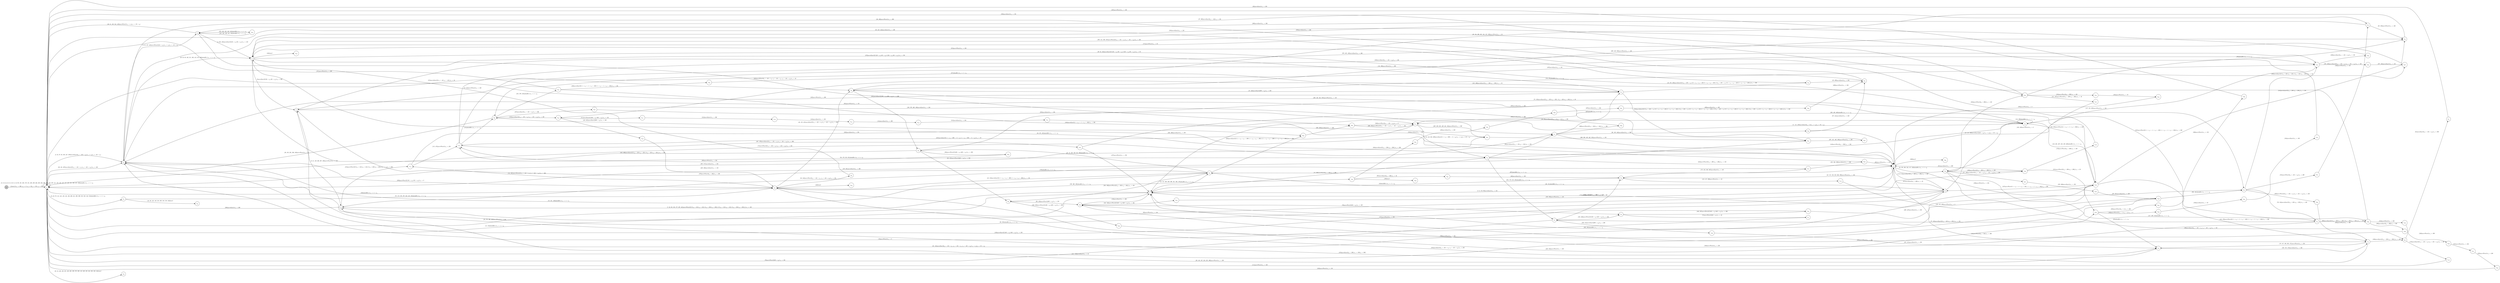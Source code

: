 digraph EFSM{
  graph [rankdir="LR", fontname="Latin Modern Math"];
  node [color="black", fillcolor="white", shape="circle", style="filled", fontname="Latin Modern Math"];
  edge [fontname="Latin Modern Math"];

  s0[fillcolor="gray", label=<s<sub>0</sub>>];
  s1[label=<s<sub>1</sub>>];
  s2[label=<s<sub>2</sub>>];
  s3[label=<s<sub>3</sub>>];
  s4[label=<s<sub>4</sub>>];
  s5[label=<s<sub>5</sub>>];
  s6[label=<s<sub>6</sub>>];
  s7[label=<s<sub>7</sub>>];
  s8[label=<s<sub>8</sub>>];
  s9[label=<s<sub>9</sub>>];
  s10[label=<s<sub>10</sub>>];
  s11[label=<s<sub>11</sub>>];
  s12[label=<s<sub>12</sub>>];
  s17[label=<s<sub>17</sub>>];
  s18[label=<s<sub>18</sub>>];
  s19[label=<s<sub>19</sub>>];
  s27[label=<s<sub>27</sub>>];
  s28[label=<s<sub>28</sub>>];
  s29[label=<s<sub>29</sub>>];
  s32[label=<s<sub>32</sub>>];
  s42[label=<s<sub>42</sub>>];
  s44[label=<s<sub>44</sub>>];
  s45[label=<s<sub>45</sub>>];
  s46[label=<s<sub>46</sub>>];
  s47[label=<s<sub>47</sub>>];
  s48[label=<s<sub>48</sub>>];
  s49[label=<s<sub>49</sub>>];
  s54[label=<s<sub>54</sub>>];
  s56[label=<s<sub>56</sub>>];
  s59[label=<s<sub>59</sub>>];
  s60[label=<s<sub>60</sub>>];
  s61[label=<s<sub>61</sub>>];
  s64[label=<s<sub>64</sub>>];
  s67[label=<s<sub>67</sub>>];
  s68[label=<s<sub>68</sub>>];
  s69[label=<s<sub>69</sub>>];
  s70[label=<s<sub>70</sub>>];
  s71[label=<s<sub>71</sub>>];
  s75[label=<s<sub>75</sub>>];
  s76[label=<s<sub>76</sub>>];
  s77[label=<s<sub>77</sub>>];
  s96[label=<s<sub>96</sub>>];
  s106[label=<s<sub>106</sub>>];
  s110[label=<s<sub>110</sub>>];
  s114[label=<s<sub>114</sub>>];
  s115[label=<s<sub>115</sub>>];
  s116[label=<s<sub>116</sub>>];
  s119[label=<s<sub>119</sub>>];
  s120[label=<s<sub>120</sub>>];
  s126[label=<s<sub>126</sub>>];
  s163[label=<s<sub>163</sub>>];
  s166[label=<s<sub>166</sub>>];
  s168[label=<s<sub>168</sub>>];
  s169[label=<s<sub>169</sub>>];
  s170[label=<s<sub>170</sub>>];
  s175[label=<s<sub>175</sub>>];
  s191[label=<s<sub>191</sub>>];
  s198[label=<s<sub>198</sub>>];
  s199[label=<s<sub>199</sub>>];
  s204[label=<s<sub>204</sub>>];
  s205[label=<s<sub>205</sub>>];
  s207[label=<s<sub>207</sub>>];
  s218[label=<s<sub>218</sub>>];
  s232[label=<s<sub>232</sub>>];
  s233[label=<s<sub>233</sub>>];
  s249[label=<s<sub>249</sub>>];
  s255[label=<s<sub>255</sub>>];
  s257[label=<s<sub>257</sub>>];
  s270[label=<s<sub>270</sub>>];
  s277[label=<s<sub>277</sub>>];
  s278[label=<s<sub>278</sub>>];
  s287[label=<s<sub>287</sub>>];
  s303[label=<s<sub>303</sub>>];
  s315[label=<s<sub>315</sub>>];
  s326[label=<s<sub>326</sub>>];
  s335[label=<s<sub>335</sub>>];
  s336[label=<s<sub>336</sub>>];
  s353[label=<s<sub>353</sub>>];
  s354[label=<s<sub>354</sub>>];
  s355[label=<s<sub>355</sub>>];
  s361[label=<s<sub>361</sub>>];
  s376[label=<s<sub>376</sub>>];
  s377[label=<s<sub>377</sub>>];
  s380[label=<s<sub>380</sub>>];
  s389[label=<s<sub>389</sub>>];
  s390[label=<s<sub>390</sub>>];
  s394[label=<s<sub>394</sub>>];
  s415[label=<s<sub>415</sub>>];
  s418[label=<s<sub>418</sub>>];
  s419[label=<s<sub>419</sub>>];
  s436[label=<s<sub>436</sub>>];
  s446[label=<s<sub>446</sub>>];
  s467[label=<s<sub>467</sub>>];
  s494[label=<s<sub>494</sub>>];
  s495[label=<s<sub>495</sub>>];
  s496[label=<s<sub>496</sub>>];
  s497[label=<s<sub>497</sub>>];
  s498[label=<s<sub>498</sub>>];
  s511[label=<s<sub>511</sub>>];
  s512[label=<s<sub>512</sub>>];
  s513[label=<s<sub>513</sub>>];
  s514[label=<s<sub>514</sub>>];
  s515[label=<s<sub>515</sub>>];
  s519[label=<s<sub>519</sub>>];
  s520[label=<s<sub>520</sub>>];
  s521[label=<s<sub>521</sub>>];
  s522[label=<s<sub>522</sub>>];
  s532[label=<s<sub>532</sub>>];
  s533[label=<s<sub>533</sub>>];
  s534[label=<s<sub>534</sub>>];

  s0->s1[label=<<i> [1]start:2/o<sub>1</sub> := 200, o<sub>2</sub> := 3, o<sub>3</sub> := 0&#91;r<sub>3</sub> := 150, r<sub>2</sub> := 250&#93;</i>>];
  s4->s5[label=<<i> [5]moveEast:0&#91;!(26 &gt; r<sub>3</sub>&or;26 &gt; r<sub>3</sub>)&#93;/o<sub>1</sub> := 200</i>>];
  s9->s10[label=<<i> [10, 125, 222]moveEast:0&#91;349 &gt; r<sub>2</sub>&#93;/o<sub>1</sub> := r<sub>2</sub>&#91;r<sub>2</sub> := 50 + r<sub>2</sub>&#93;</i>>];
  s10->s11[label=<<i> [11, 141, 223]moveEast:0&#91;r<sub>3</sub> &gt; 0&#93;/o<sub>1</sub> := r<sub>2</sub>&#91;r<sub>2</sub> := 50 + r<sub>2</sub>&#93;</i>>];
  s12->s7[label=<<i> [13, 330]moveEast:0&#91;r<sub>3</sub> &gt; -50&#93;/o<sub>1</sub> := 400</i>>];
  s7->s1[label=<<i> [14, 134]shieldHit:1/o<sub>1</sub> := -1 + i<sub>0</sub></i>>];
  s1->s17[label=<<i> [17]moveWest:0&#91;!(r<sub>3</sub> &gt; -252 + r<sub>2</sub>&or;r<sub>3</sub> &gt; -252 + r<sub>2</sub>)&#93;/o<sub>1</sub> := 350</i>>];
  s17->s18[label=<<i> [18]moveWest:0&#91;r<sub>2</sub> &gt; 348&#93;/o<sub>1</sub> := 300</i>>];
  s2->s27[label=<<i> [27, 268]moveEast:0&#91;r<sub>3</sub> &gt; -48&#93;/o<sub>1</sub> := 150</i>>];
  s27->s28[label=<<i> [28, 193]moveWest:0/o<sub>1</sub> := 100</i>>];
  s10->s7[label=<<i> [40, 85]moveEast:0&#91;!(r<sub>3</sub> &gt; 0&or;r<sub>3</sub> &gt; 0)&#93;/o<sub>1</sub> := 100</i>>];
  s42->s7[label=<<i> [43]shieldHit:1/o<sub>1</sub> := -1 + i<sub>0</sub></i>>];
  s44->s45[label=<<i> [45, 152]moveEast:0&#91;!(-1 &times; r<sub>2</sub> + r<sub>3</sub> &gt; -300&or;-1 &times; r<sub>2</sub> + r<sub>3</sub> &gt; -300)&#93;/o<sub>1</sub> := 150</i>>];
  s46->s47[label=<<i> [47, 422]moveEast:0&#91;298 &gt; r<sub>2</sub>&#93;/o<sub>1</sub> := 250</i>>];
  s48->s49[label=<<i> [49, 409]moveEast:0/o<sub>1</sub> := 350</i>>];
  s45->s56[label=<<i> [56, 243]moveWest:0&#91;r<sub>3</sub> &gt; -101 + r<sub>2</sub>, r<sub>3</sub> &gt; -101 + r<sub>2</sub>&#93;/o<sub>1</sub> := 150</i>>];
  s56->s4[label=<<i> [57, 244]moveWest:0/o<sub>1</sub> := 100</i>>];
  s59->s60[label=<<i> [60]moveEast:0&#91;r<sub>3</sub> &gt; -101 + r<sub>2</sub>, r<sub>3</sub> &gt; -101 + r<sub>2</sub>&#93;/o<sub>1</sub> := 150</i>>];
  s60->s61[label=<<i> [61]moveEast:0&#91;r<sub>3</sub> &gt; -101 + r<sub>2</sub>&#93;/o<sub>1</sub> := 200</i>>];
  s61->s1[label=<<i> [62]moveEast:0/o<sub>1</sub> := 250</i>>];
  s1->s9[label=<<i> [65, 124]moveEast:0&#91;r<sub>3</sub> &gt; -101 + r<sub>2</sub>, r<sub>3</sub> &gt; -101 + r<sub>2</sub>, r<sub>3</sub> &gt; -101 + r<sub>2</sub>&#93;/o<sub>1</sub> := r<sub>2</sub>&#91;r<sub>2</sub> := 50 + r<sub>2</sub>&#93;</i>>];
  s9->s44[label=<<i> [66, 311]shieldHit:1/o<sub>1</sub> := -1 + i<sub>0</sub></i>>];
  s67->s68[label=<<i> [68, 131]moveWest:0&#91;400 &gt; r<sub>2</sub>&#93;/o<sub>1</sub> := 200</i>>];
  s68->s69[label=<<i> [69, 132]moveWest:0&#91;400 &gt; r<sub>2</sub>&#93;/o<sub>1</sub> := 150</i>>];
  s69->s70[label=<<i> [70]moveWest:0&#91;349 &gt; r<sub>2</sub>&#93;/o<sub>1</sub> := 100</i>>];
  s70->s71[label=<<i> [71]moveWest:0&#91;349 &gt; r<sub>2</sub>&#93;/o<sub>1</sub> := 50</i>>];
  s71->s2[label=<<i> [72]moveWest:0/o<sub>1</sub> := 0</i>>];
  s67->s75[label=<<i> [75, 103]moveEast:0&#91;!(r<sub>2</sub> &gt; 325&or;r<sub>2</sub> &gt; 325), !(r<sub>2</sub> &gt; 325&or;r<sub>2</sub> &gt; 325)&#93;/o<sub>1</sub> := 50</i>>];
  s75->s76[label=<<i> [76, 104]moveEast:0&#91;!(r<sub>2</sub> &gt; 325&or;r<sub>2</sub> &gt; 325)&#93;/o<sub>1</sub> := 100</i>>];
  s76->s77[label=<<i> [77, 105]moveEast:0&#91;!(r<sub>2</sub> &gt; 325&or;r<sub>2</sub> &gt; 325)&#93;/o<sub>1</sub> := 150</i>>];
  s77->s1[label=<<i> [78]moveWest:0&#91;349 &gt; r<sub>2</sub>&#93;/o<sub>1</sub> := 100</i>>];
  s4->s10[label=<<i> [39, 84, 452]moveEast:0&#91;!(!(26 &gt; r<sub>3</sub>&or;26 &gt; r<sub>3</sub>)&or;!(26 &gt; r<sub>3</sub>&or;26 &gt; r<sub>3</sub>))&#93;/o<sub>1</sub> := 50</i>>];
  s9->s6[label=<<i> [88]moveWest:0/o<sub>1</sub> := 150</i>>];
  s6->s7[label=<<i> [7, 22, 89, 150, 177, 237, 481]moveWest:0&#91;!(!(!(r<sub>3</sub> &gt; 152&or;r<sub>3</sub> &gt; 152)&or;!(r<sub>3</sub> &gt; 250&or;r<sub>3</sub> &gt; 250))&or;!(!(r<sub>3</sub> &gt; 152&or;r<sub>3</sub> &gt; 152)&or;!(r<sub>3</sub> &gt; 250&or;r<sub>3</sub> &gt; 250)))&#93;/o<sub>1</sub> := 100</i>>];
  s7->s8[label=<<i> [8, 41, 86, 90]moveEast:0/o<sub>1</sub> := 150</i>>];
  s8->s9[label=<<i> [9, 87, 91]moveEast:0&#91;!(r<sub>2</sub> &gt; 298&or;r<sub>2</sub> &gt; 298)&#93;/o<sub>1</sub> := 200</i>>];
  s9->s2[label=<<i> [92, 358]alienHit:1/o<sub>1</sub> := 1 + i<sub>0</sub></i>>];
  s12->s17[label=<<i> [95]moveEast:0&#91;!(r<sub>3</sub> &gt; -50&or;r<sub>3</sub> &gt; -50)&#93;/o<sub>1</sub> := 250</i>>];
  s17->s96[label=<<i> [96, 189, 440]moveEast:0/o<sub>1</sub> := 300</i>>];
  s49->s1[label=<<i> [98, 500]moveWest:0/o<sub>1</sub> := 300</i>>];
  s2->s44[label=<<i> [73, 101, 129]shieldHit:1/o<sub>1</sub> := -1 + i<sub>0</sub></i>>];
  s77->s106[label=<<i> [106, 214]moveEast:0&#91;298 &gt; r<sub>2</sub>&#93;/o<sub>1</sub> := 200</i>>];
  s106->s19[label=<<i> [107, 215]moveEast:0/o<sub>1</sub> := 250</i>>];
  s18->s60[label=<<i> [109]moveEast:0&#91;!(r<sub>2</sub> &gt; 298&or;r<sub>2</sub> &gt; 298)&#93;/o<sub>1</sub> := 350</i>>];
  s60->s110[label=<<i> [110]moveEast:0&#91;!(r<sub>3</sub> &gt; -101 + r<sub>2</sub>&or;r<sub>3</sub> &gt; -101 + r<sub>2</sub>)&#93;/o<sub>1</sub> := 400</i>>];
  s110->s1[label=<<i> [111]moveWest:0/o<sub>1</sub> := 350</i>>];
  s45->s114[label=<<i> [114, 281]moveWest:0&#91;!(r<sub>3</sub> &gt; -101 + r<sub>2</sub>&or;r<sub>3</sub> &gt; -101 + r<sub>2</sub>)&#93;/o<sub>1</sub> := 300</i>>];
  s114->s115[label=<<i> [115, 475]moveWest:0/o<sub>1</sub> := 250</i>>];
  s115->s116[label=<<i> [116, 396]moveWest:0/o<sub>1</sub> := 200</i>>];
  s120->s1[label=<<i> [121, 159]moveEast:0/o<sub>1</sub> := 50</i>>];
  s10->s126[label=<<i> [126, 294]moveWest:0&#91;-1 &times; r<sub>2</sub> + -1 &times; r<sub>3</sub> &gt; -503&#93;/o<sub>1</sub> := 250</i>>];
  s126->s9[label=<<i> [127]moveWest:0&#91;-1 &times; r<sub>2</sub> + -1 &times; r<sub>3</sub> &gt; -503, -1 &times; r<sub>2</sub> + -1 &times; r<sub>3</sub> &gt; -503&#93;/o<sub>1</sub> := 200</i>>];
  s9->s2[label=<<i> [128]moveEast:0&#91;!(349 &gt; r<sub>2</sub>&or;349 &gt; r<sub>2</sub>)&#93;/o<sub>1</sub> := 250</i>>];
  s44->s67[label=<<i> [67, 74, 102, 130, 312, 393]alienHit:1/o<sub>1</sub> := 1 + i<sub>0</sub></i>>];
  s69->s7[label=<<i> [133]moveEast:0/o<sub>1</sub> := 200</i>>];
  s1->s2[label=<<i> [2, 34, 37, 82, 136, 447, 450]moveWest:0&#91;r<sub>3</sub> &gt; -252 + r<sub>2</sub>&#93;/o<sub>1</sub> := r<sub>3</sub>&#91;r<sub>3</sub> := -50 + r<sub>3</sub>&#93;</i>>];
  s3->s1[label=<<i> [36, 81, 138, 344, 449]moveWest:0/o<sub>1</sub> := r<sub>3</sub>&#91;r<sub>3</sub> := -50 + r<sub>3</sub>&#93;</i>>];
  s12->s10[label=<<i> [143]moveWest:0&#91;r<sub>2</sub> &gt; 298&#93;/o<sub>1</sub> := 350</i>>];
  s10->s10[label=<<i> [144, 200]shieldHit:1/o<sub>1</sub> := -1 + i<sub>0</sub></i>>];
  s126->s18[label=<<i> [146, 470]moveWest:0&#91;!(-1 &times; r<sub>2</sub> + -1 &times; r<sub>3</sub> &gt; -503&or;-1 &times; r<sub>2</sub> + -1 &times; r<sub>3</sub> &gt; -503)&#93;/o<sub>1</sub> := 300</i>>];
  s45->s46[label=<<i> [46, 153, 421]moveEast:0&#91;!(r<sub>3</sub> &gt; -101 + r<sub>2</sub>&or;r<sub>3</sub> &gt; -101 + r<sub>2</sub>)&#93;/o<sub>1</sub> := 200</i>>];
  s46->s116[label=<<i> [154, 375]alienHit:1/o<sub>1</sub> := 1 + i<sub>0</sub></i>>];
  s42->s119[label=<<i> [119, 157, 399]moveWest:0/o<sub>1</sub> := 50</i>>];
  s119->s120[label=<<i> [120, 158, 400]moveWest:0/o<sub>1</sub> := 0</i>>];
  s4->s163[label=<<i> [163]win:0</i>>];
  s77->s70[label=<<i> [165, 226]moveWest:0&#91;!(349 &gt; r<sub>2</sub>&or;349 &gt; r<sub>2</sub>)&#93;/o<sub>1</sub> := 350</i>>];
  s70->s166[label=<<i> [166, 227]moveWest:0&#91;!(349 &gt; r<sub>2</sub>&or;349 &gt; r<sub>2</sub>)&#93;/o<sub>1</sub> := 300</i>>];
  s166->s69[label=<<i> [167]moveWest:0/o<sub>1</sub> := 250</i>>];
  s69->s168[label=<<i> [168, 349]moveWest:0&#91;!(349 &gt; r<sub>2</sub>&or;349 &gt; r<sub>2</sub>)&#93;/o<sub>1</sub> := 200</i>>];
  s168->s169[label=<<i> [169, 350]moveWest:0/o<sub>1</sub> := 150</i>>];
  s169->s170[label=<<i> [170]moveWest:0&#91;r<sub>2</sub> &gt; 298&#93;/o<sub>1</sub> := 100</i>>];
  s170->s4[label=<<i> [171]moveWest:0/o<sub>1</sub> := 50</i>>];
  s4->s12[label=<<i> [94, 172, 212, 251]alienHit:1/o<sub>1</sub> := 1 + i<sub>0</sub></i>>];
  s77->s42[label=<<i> [174]moveEast:0&#91;!(298 &gt; r<sub>2</sub>&or;298 &gt; r<sub>2</sub>)&#93;/o<sub>1</sub> := 100</i>>];
  s175->s6[label=<<i> [176]alienHit:1/o<sub>1</sub> := 1 + i<sub>0</sub></i>>];
  s7->s1[label=<<i> [23, 178, 238, 482]moveWest:0/o<sub>1</sub> := 50</i>>];
  s45->s19[label=<<i> [184]moveEast:0&#91;r<sub>3</sub> &gt; -101 + r<sub>2</sub>, r<sub>3</sub> &gt; -101 + r<sub>2</sub>&#93;/o<sub>1</sub> := 250</i>>];
  s19->s18[label=<<i> [108, 185, 472]moveEast:0/o<sub>1</sub> := 300</i>>];
  s18->s19[label=<<i> [19, 147, 186, 305, 471]moveWest:0/o<sub>1</sub> := 250</i>>];
  s96->s75[label=<<i> [190]moveWest:0/o<sub>1</sub> := 250</i>>];
  s75->s191[label=<<i> [191]moveWest:0&#91;r<sub>3</sub> &gt; -101 + r<sub>2</sub>&#93;/o<sub>1</sub> := 200</i>>];
  s191->s27[label=<<i> [192]moveWest:0/o<sub>1</sub> := 150</i>>];
  s198->s199[label=<<i> [199]win:0</i>>];
  s126->s7[label=<<i> [202, 295]shieldHit:1/o<sub>1</sub> := -1 + i<sub>0</sub></i>>];
  s44->s204[label=<<i> [204]moveEast:0&#91;!(!(-1 &times; r<sub>2</sub> + r<sub>3</sub> &gt; -300&or;-1 &times; r<sub>2</sub> + r<sub>3</sub> &gt; -300)&or;!(-1 &times; r<sub>2</sub> + r<sub>3</sub> &gt; -300&or;-1 &times; r<sub>2</sub> + r<sub>3</sub> &gt; -300))&#93;/o<sub>1</sub> := 350</i>>];
  s204->s205[label=<<i> [205, 283]moveEast:0/o<sub>1</sub> := 400</i>>];
  s205->s11[label=<<i> [206, 284]moveWest:0&#91;!(r<sub>3</sub> &gt; -101 + r<sub>2</sub>&or;r<sub>3</sub> &gt; -101 + r<sub>2</sub>)&#93;/o<sub>1</sub> := 350</i>>];
  s207->s1[label=<<i> [208, 317]moveEast:0/o<sub>1</sub> := 350</i>>];
  s12->s77[label=<<i> [164, 173, 213, 225]alienHit:1/o<sub>1</sub> := 1 + i<sub>0</sub></i>>];
  s5->s47[label=<<i> [217]alienHit:1/o<sub>1</sub> := 1 + i<sub>0</sub></i>>];
  s47->s218[label=<<i> [218]moveEast:0&#91;!(!(!(r<sub>2</sub> &gt; 250 + r<sub>3</sub>&or;!(3 &times; r<sub>3</sub> + r<sub>2</sub> &gt; 450&or;3 &times; r<sub>3</sub> + r<sub>2</sub> &gt; 450))&or;!(r<sub>2</sub> &gt; 250 + r<sub>3</sub>&or;!(3 &times; r<sub>3</sub> + r<sub>2</sub> &gt; 450&or;3 &times; r<sub>3</sub> + r<sub>2</sub> &gt; 450)))&or;!(!(r<sub>2</sub> &gt; 250 + r<sub>3</sub>&or;!(3 &times; r<sub>3</sub> + r<sub>2</sub> &gt; 450&or;3 &times; r<sub>3</sub> + r<sub>2</sub> &gt; 450))&or;!(r<sub>2</sub> &gt; 250 + r<sub>3</sub>&or;!(3 &times; r<sub>3</sub> + r<sub>2</sub> &gt; 450&or;3 &times; r<sub>3</sub> + r<sub>2</sub> &gt; 450))))&#93;/o<sub>1</sub> := 250</i>>];
  s218->s1[label=<<i> [219, 261]moveEast:0/o<sub>1</sub> := 300</i>>];
  s11->s12[label=<<i> [12, 142, 224, 329]moveEast:0&#91;-1 &times; r<sub>3</sub> &gt; 696 + -3 &times; r<sub>2</sub>&#93;/o<sub>1</sub> := r<sub>2</sub>&#91;r<sub>2</sub> := 50 + r<sub>2</sub>&#93;</i>>];
  s166->s126[label=<<i> [228, 427]moveEast:0/o<sub>1</sub> := 350</i>>];
  s126->s7[label=<<i> [229]moveEast:0&#91;r<sub>2</sub> &gt; 298&#93;/o<sub>1</sub> := 400</i>>];
  s44->s68[label=<<i> [231, 332]moveWest:0&#91;!(r<sub>3</sub> &gt; 202&or;r<sub>3</sub> &gt; 202)&#93;/o<sub>1</sub> := 350</i>>];
  s68->s232[label=<<i> [232, 333]moveWest:0&#91;!(400 &gt; r<sub>2</sub>&or;400 &gt; r<sub>2</sub>)&#93;/o<sub>1</sub> := 300</i>>];
  s232->s233[label=<<i> [233, 334]moveWest:0/o<sub>1</sub> := 250</i>>];
  s233->s19[label=<<i> [234]alienHit:1/o<sub>1</sub> := 1 + i<sub>0</sub></i>>];
  s19->s5[label=<<i> [20, 148, 187, 216, 235, 306]moveWest:0/o<sub>1</sub> := 200</i>>];
  s4->s205[label=<<i> [245]moveWest:0&#91;r<sub>3</sub> &gt; -101 + r<sub>2</sub>, r<sub>3</sub> &gt; -101 + r<sub>2</sub>, r<sub>3</sub> &gt; -101 + r<sub>2</sub>&#93;/o<sub>1</sub> := 50</i>>];
  s205->s11[label=<<i> [246]moveWest:0&#91;r<sub>3</sub> &gt; -101 + r<sub>2</sub>&#93;/o<sub>1</sub> := 0</i>>];
  s11->s115[label=<<i> [247]moveEast:0&#91;!(-1 &times; r<sub>3</sub> &gt; 696 + -3 &times; r<sub>2</sub>&or;-1 &times; r<sub>3</sub> &gt; 696 + -3 &times; r<sub>2</sub>)&#93;/o<sub>1</sub> := 50</i>>];
  s115->s116[label=<<i> [248]moveEast:0&#91;r<sub>3</sub> &gt; -101 + r<sub>2</sub>&#93;/o<sub>1</sub> := 100</i>>];
  s116->s249[label=<<i> [249]moveEast:0&#91;r<sub>3</sub> &gt; -101 + r<sub>2</sub>&#93;/o<sub>1</sub> := 150</i>>];
  s249->s4[label=<<i> [250]moveEast:0/o<sub>1</sub> := 200</i>>];
  s12->s8[label=<<i> [252]moveWest:0&#91;!(r<sub>2</sub> &gt; 298&or;r<sub>2</sub> &gt; 298)&#93;/o<sub>1</sub> := 150</i>>];
  s255->s29[label=<<i> [256, 369]moveEast:0/o<sub>1</sub> := 250</i>>];
  s29->s257[label=<<i> [257]moveEast:0&#91;r<sub>3</sub> &gt; -101 + r<sub>2</sub>&#93;/o<sub>1</sub> := 300</i>>];
  s257->s11[label=<<i> [258]moveEast:0/o<sub>1</sub> := 350</i>>];
  s11->s207[label=<<i> [207, 259, 285, 429, 461, 504]moveWest:0/o<sub>1</sub> := 300</i>>];
  s1->s2[label=<<i> [26, 161, 267]moveEast:0&#91;!(r<sub>3</sub> &gt; -101 + r<sub>2</sub>&or;r<sub>3</sub> &gt; -101 + r<sub>2</sub>)&#93;/o<sub>1</sub> := 100</i>>];
  s27->s3[label=<<i> [269]moveEast:0/o<sub>1</sub> := 200</i>>];
  s3->s47[label=<<i> [272]moveEast:0&#91;!(!(26 &gt; r<sub>3</sub>&or;26 &gt; r<sub>3</sub>)&or;!(26 &gt; r<sub>3</sub>&or;26 &gt; r<sub>3</sub>))&#93;/o<sub>1</sub> := 250</i>>];
  s47->s48[label=<<i> [48, 273, 408]moveEast:0&#91;!(!(r<sub>2</sub> &gt; 250 + r<sub>3</sub>&or;!(3 &times; r<sub>3</sub> + r<sub>2</sub> &gt; 450&or;3 &times; r<sub>3</sub> + r<sub>2</sub> &gt; 450))&or;!(r<sub>2</sub> &gt; 250 + r<sub>3</sub>&or;!(3 &times; r<sub>3</sub> + r<sub>2</sub> &gt; 450&or;3 &times; r<sub>3</sub> + r<sub>2</sub> &gt; 450)))&#93;/o<sub>1</sub> := 300</i>>];
  s48->s4[label=<<i> [274]moveWest:0/o<sub>1</sub> := 250</i>>];
  s59->s277[label=<<i> [277, 299]moveEast:0&#91;!(r<sub>3</sub> &gt; -101 + r<sub>2</sub>&or;r<sub>3</sub> &gt; -101 + r<sub>2</sub>)&#93;/o<sub>1</sub> := 300</i>>];
  s277->s278[label=<<i> [278, 300]moveEast:0/o<sub>1</sub> := 350</i>>];
  s278->s120[label=<<i> [279, 301]moveEast:0/o<sub>1</sub> := 400</i>>];
  s120->s45[label=<<i> [280]moveWest:0/o<sub>1</sub> := 350</i>>];
  s114->s204[label=<<i> [282]moveEast:0/o<sub>1</sub> := 350</i>>];
  s218->s287[label=<<i> [287, 431, 463, 506]moveWest:0/o<sub>1</sub> := 200</i>>];
  s287->s46[label=<<i> [288, 432, 464, 507]moveWest:0/o<sub>1</sub> := 150</i>>];
  s46->s28[label=<<i> [289, 433, 508]moveWest:0/o<sub>1</sub> := 100</i>>];
  s44->s8[label=<<i> [297]shieldHit:1/o<sub>1</sub> := -1 + i<sub>0</sub></i>>];
  s120->s75[label=<<i> [302, 401]alienHit:1/o<sub>1</sub> := 1 + i<sub>0</sub></i>>];
  s75->s303[label=<<i> [303]moveWest:0&#91;!(r<sub>3</sub> &gt; -101 + r<sub>2</sub>&or;r<sub>3</sub> &gt; -101 + r<sub>2</sub>)&#93;/o<sub>1</sub> := 350</i>>];
  s303->s18[label=<<i> [304]moveWest:0/o<sub>1</sub> := 300</i>>];
  s5->s6[label=<<i> [6, 21, 149, 236, 307, 480]moveWest:0/o<sub>1</sub> := 150</i>>];
  s6->s1[label=<<i> [308]moveEast:0/o<sub>1</sub> := 200</i>>];
  s54->s64[label=<<i> [64, 80, 123, 140, 210, 293, 310, 319, 346]lose:0</i>>];
  s67->s115[label=<<i> [313, 466]moveEast:0&#91;!(!(r<sub>2</sub> &gt; 325&or;r<sub>2</sub> &gt; 325)&or;!(r<sub>2</sub> &gt; 325&or;r<sub>2</sub> &gt; 325))&#93;/o<sub>1</sub> := 250</i>>];
  s115->s29[label=<<i> [314]shieldHit:1/o<sub>1</sub> := -1 + i<sub>0</sub></i>>];
  s29->s315[label=<<i> [315, 370, 435]alienHit:1/o<sub>1</sub> := 1 + i<sub>0</sub></i>>];
  s315->s207[label=<<i> [316]moveEast:0&#91;-1 &times; r<sub>2</sub> + -1 &times; r<sub>3</sub> &gt; -503&#93;/o<sub>1</sub> := 300</i>>];
  s4->s8[label=<<i> [58, 275, 325]shieldHit:1/o<sub>1</sub> := -1 + i<sub>0</sub></i>>];
  s8->s326[label=<<i> [326]lose:0</i>>];
  s233->s335[label=<<i> [335]moveWest:0&#91;r<sub>3</sub> &gt; 1&#93;/o<sub>1</sub> := 200</i>>];
  s335->s336[label=<<i> [336]moveWest:0/o<sub>1</sub> := 150</i>>];
  s336->s1[label=<<i> [337]moveWest:0/o<sub>1</sub> := 100</i>>];
  s3->s270[label=<<i> [270, 320, 322, 340, 342]shieldHit:1/o<sub>1</sub> := -1 + i<sub>0</sub></i>>];
  s270->s3[label=<<i> [271, 321, 323, 341, 343]alienHit:1/o<sub>1</sub> := 1 + i<sub>0</sub></i>>];
  s10->s76[label=<<i> [347]moveWest:0&#91;!(-1 &times; r<sub>2</sub> + -1 &times; r<sub>3</sub> &gt; -503&or;-1 &times; r<sub>2</sub> + -1 &times; r<sub>3</sub> &gt; -503)&#93;/o<sub>1</sub> := 300</i>>];
  s76->s69[label=<<i> [348]moveWest:0/o<sub>1</sub> := 250</i>>];
  s169->s8[label=<<i> [351]moveEast:0/o<sub>1</sub> := 200</i>>];
  s8->s59[label=<<i> [59, 276, 298, 352, 517, 529]alienHit:1/o<sub>1</sub> := 1 + i<sub>0</sub></i>>];
  s59->s353[label=<<i> [353]moveWest:0&#91;r<sub>2</sub> &gt; 298&#93;/o<sub>1</sub> := 150</i>>];
  s353->s354[label=<<i> [354]moveWest:0&#91;r<sub>2</sub> &gt; 298&#93;/o<sub>1</sub> := 100</i>>];
  s354->s355[label=<<i> [355]moveWest:0/o<sub>1</sub> := 50</i>>];
  s355->s8[label=<<i> [356]moveWest:0/o<sub>1</sub> := 0</i>>];
  s8->s9[label=<<i> [357]moveEast:0&#91;r<sub>2</sub> &gt; 298&#93;/o<sub>1</sub> := 50</i>>];
  s2->s45[label=<<i> [359]moveWest:0&#91;!(101 &gt; r<sub>3</sub>&or;101 &gt; r<sub>3</sub>)&#93;/o<sub>1</sub> := 0</i>>];
  s198->s361[label=<<i> [361]moveEast:0&#91;r<sub>2</sub> &gt; 298&#93;/o<sub>1</sub> := 50</i>>];
  s361->s42[label=<<i> [362]moveEast:0/o<sub>1</sub> := 100</i>>];
  s255->s8[label=<<i> [365]moveWest:0/o<sub>1</sub> := 150</i>>];
  s8->s42[label=<<i> [42, 118, 156, 253, 366, 398]moveWest:0/o<sub>1</sub> := 100</i>>];
  s42->s175[label=<<i> [175, 254, 363, 367]moveEast:0/o<sub>1</sub> := 150</i>>];
  s175->s255[label=<<i> [255, 364, 368]moveEast:0/o<sub>1</sub> := 200</i>>];
  s315->s1[label=<<i> [371]moveWest:0/o<sub>1</sub> := 200</i>>];
  s2->s46[label=<<i> [374]moveEast:0&#91;!(r<sub>3</sub> &gt; -48&or;r<sub>3</sub> &gt; -48)&#93;/o<sub>1</sub> := 50</i>>];
  s116->s376[label=<<i> [376, 403]moveEast:0&#91;!(r<sub>3</sub> &gt; -101 + r<sub>2</sub>&or;r<sub>3</sub> &gt; -101 + r<sub>2</sub>)&#93;/o<sub>1</sub> := 100</i>>];
  s376->s377[label=<<i> [377, 404]moveEast:0/o<sub>1</sub> := 150</i>>];
  s17->s380[label=<<i> [380]moveWest:0&#91;!(r<sub>2</sub> &gt; 348&or;r<sub>2</sub> &gt; 348)&#93;/o<sub>1</sub> := 200</i>>];
  s380->s2[label=<<i> [381]moveWest:0/o<sub>1</sub> := 150</i>>];
  s2->s4[label=<<i> [38, 83, 93, 162, 211, 382, 413, 451, 536]alienHit:1/o<sub>1</sub> := 1 + i<sub>0</sub></i>>];
  s353->s28[label=<<i> [384]alienHit:1/o<sub>1</sub> := 1 + i<sub>0</sub></i>>];
  s28->s29[label=<<i> [29, 194, 290, 385, 434, 455, 509]moveWest:0/o<sub>1</sub> := 50</i>>];
  s29->s1[label=<<i> [30, 195, 291, 386, 456]moveWest:0/o<sub>1</sub> := 0</i>>];
  s76->s389[label=<<i> [389]moveEast:0&#91;!(!(r<sub>2</sub> &gt; 325&or;r<sub>2</sub> &gt; 325)&or;!(r<sub>2</sub> &gt; 325&or;r<sub>2</sub> &gt; 325))&#93;/o<sub>1</sub> := 350</i>>];
  s389->s390[label=<<i> [390]moveEast:0&#91;r<sub>2</sub> &gt; 298&#93;/o<sub>1</sub> := 400</i>>];
  s390->s7[label=<<i> [391]moveWest:0/o<sub>1</sub> := 350</i>>];
  s7->s44[label=<<i> [44, 151, 203, 230, 296, 331, 392, 478]alienHit:1/o<sub>1</sub> := 1 + i<sub>0</sub></i>>];
  s67->s394[label=<<i> [394]moveWest:0&#91;!(400 &gt; r<sub>2</sub>&or;400 &gt; r<sub>2</sub>)&#93;/o<sub>1</sub> := 300</i>>];
  s394->s115[label=<<i> [395]moveWest:0/o<sub>1</sub> := 250</i>>];
  s116->s8[label=<<i> [117, 155, 397]moveWest:0/o<sub>1</sub> := 150</i>>];
  s75->s116[label=<<i> [402]moveEast:0&#91;!(!(r<sub>2</sub> &gt; 325&or;r<sub>2</sub> &gt; 325)&or;!(r<sub>2</sub> &gt; 325&or;r<sub>2</sub> &gt; 325))&#93;/o<sub>1</sub> := 50</i>>];
  s377->s5[label=<<i> [378, 405, 438]moveEast:0/o<sub>1</sub> := 200</i>>];
  s5->s17[label=<<i> [188, 379, 406, 439]moveEast:0/o<sub>1</sub> := 250</i>>];
  s17->s47[label=<<i> [407]alienHit:1/o<sub>1</sub> := 1 + i<sub>0</sub></i>>];
  s49->s1[label=<<i> [50, 410, 442]moveEast:0/o<sub>1</sub> := 400</i>>];
  s353->s415[label=<<i> [415, 487]moveWest:0&#91;!(r<sub>2</sub> &gt; 298&or;r<sub>2</sub> &gt; 298)&#93;/o<sub>1</sub> := 50</i>>];
  s415->s59[label=<<i> [416, 488]moveWest:0/o<sub>1</sub> := 0</i>>];
  s389->s418[label=<<i> [418, 490]moveEast:0&#91;!(r<sub>2</sub> &gt; 298&or;r<sub>2</sub> &gt; 298)&#93;/o<sub>1</sub> := 50</i>>];
  s418->s419[label=<<i> [419, 491]moveEast:0&#91;300 &gt; r<sub>2</sub>&#93;/o<sub>1</sub> := 100</i>>];
  s419->s45[label=<<i> [420, 492]moveEast:0/o<sub>1</sub> := 150</i>>];
  s47->s1[label=<<i> [423]moveWest:0/o<sub>1</sub> := 200</i>>];
  s315->s436[label=<<i> [436]moveEast:0&#91;!(-1 &times; r<sub>2</sub> + -1 &times; r<sub>3</sub> &gt; -503&or;-1 &times; r<sub>2</sub> + -1 &times; r<sub>3</sub> &gt; -503)&#93;/o<sub>1</sub> := 100</i>>];
  s436->s377[label=<<i> [437]moveEast:0/o<sub>1</sub> := 150</i>>];
  s96->s49[label=<<i> [97, 441]moveEast:0/o<sub>1</sub> := 350</i>>];
  s1->s54[label=<<i> [54, 63, 79, 112, 122, 139, 182, 196, 209, 241, 292, 309, 318, 345, 444, 524]shieldHit:1/o<sub>1</sub> := -1 + i<sub>0</sub></i>>];
  s54->s45[label=<<i> [55, 113, 183, 197, 242, 445, 525]alienHit:1/o<sub>1</sub> := 1 + i<sub>0</sub></i>>];
  s45->s446[label=<<i> [446]win:0</i>>];
  s2->s3[label=<<i> [3, 35, 137, 448]moveWest:0&#91;101 &gt; r<sub>3</sub>&#93;/o<sub>1</sub> := r<sub>3</sub>&#91;r<sub>3</sub> := -50 + r<sub>3</sub>&#93;</i>>];
  s126->s28[label=<<i> [454]moveEast:0&#91;!(r<sub>2</sub> &gt; 298&or;r<sub>2</sub> &gt; 298)&#93;/o<sub>1</sub> := 100</i>>];
  s10->s126[label=<<i> [145, 201, 327, 453, 459, 469]alienHit:1/o<sub>1</sub> := 1 + i<sub>0</sub></i>>];
  s126->s11[label=<<i> [328, 428, 460]alienHit:1/o<sub>1</sub> := 1 + i<sub>0</sub></i>>];
  s46->s67[label=<<i> [465]moveEast:0&#91;!(298 &gt; r<sub>2</sub>&or;298 &gt; r<sub>2</sub>)&#93;/o<sub>1</sub> := 200</i>>];
  s115->s467[label=<<i> [467, 476]moveEast:0&#91;!(r<sub>3</sub> &gt; -101 + r<sub>2</sub>&or;r<sub>3</sub> &gt; -101 + r<sub>2</sub>)&#93;/o<sub>1</sub> := 300</i>>];
  s467->s10[label=<<i> [468]moveEast:0/o<sub>1</sub> := 350</i>>];
  s18->s6[label=<<i> [473]moveEast:0&#91;r<sub>2</sub> &gt; 298&#93;/o<sub>1</sub> := 350&#91;r<sub>3</sub> := 300&#93;</i>>];
  s6->s114[label=<<i> [474]moveWest:0&#91;!(!(r<sub>3</sub> &gt; 152&or;r<sub>3</sub> &gt; 152)&or;!(r<sub>3</sub> &gt; 250&or;r<sub>3</sub> &gt; 250))&#93;/o<sub>1</sub> := r<sub>3</sub>&#91;r<sub>3</sub> := 250&#93;</i>>];
  s467->s7[label=<<i> [477]moveWest:0/o<sub>1</sub> := 250</i>>];
  s44->s5[label=<<i> [479]moveWest:0&#91;r<sub>3</sub> &gt; 202&#93;/o<sub>1</sub> := 200</i>>];
  s3->s4[label=<<i> [4, 324, 485]moveEast:0&#91;!(26 &gt; r<sub>3</sub>&or;26 &gt; r<sub>3</sub>)&#93;/o<sub>1</sub> := 150</i>>];
  s4->s353[label=<<i> [383, 414, 486, 537]moveWest:0&#91;!(r<sub>3</sub> &gt; -101 + r<sub>2</sub>&or;r<sub>3</sub> &gt; -101 + r<sub>2</sub>)&#93;/o<sub>1</sub> := 100</i>>];
  s59->s389[label=<<i> [417, 489, 518]alienHit:1/o<sub>1</sub> := 1 + i<sub>0</sub></i>>];
  s45->s198[label=<<i> [198, 360, 493]alienHit:1/o<sub>1</sub> := 1 + i<sub>0</sub></i>>];
  s198->s494[label=<<i> [494]moveEast:0&#91;!(r<sub>2</sub> &gt; 298&or;r<sub>2</sub> &gt; 298)&#93;/o<sub>1</sub> := 200</i>>];
  s494->s495[label=<<i> [495]moveEast:0/o<sub>1</sub> := 250</i>>];
  s495->s496[label=<<i> [496]moveEast:0/o<sub>1</sub> := 300</i>>];
  s496->s497[label=<<i> [497]moveEast:0/o<sub>1</sub> := 350</i>>];
  s497->s498[label=<<i> [498]moveEast:0/o<sub>1</sub> := 400</i>>];
  s498->s49[label=<<i> [499]moveWest:0/o<sub>1</sub> := 350</i>>];
  s207->s218[label=<<i> [260, 286, 430, 462, 505]moveWest:0/o<sub>1</sub> := 250</i>>];
  s29->s418[label=<<i> [510]moveEast:0&#91;!(r<sub>3</sub> &gt; -101 + r<sub>2</sub>&or;r<sub>3</sub> &gt; -101 + r<sub>2</sub>)&#93;/o<sub>1</sub> := 100</i>>];
  s418->s511[label=<<i> [511]moveEast:0&#91;!(300 &gt; r<sub>2</sub>&or;300 &gt; r<sub>2</sub>)&#93;/o<sub>1</sub> := 150</i>>];
  s511->s512[label=<<i> [512]moveEast:0/o<sub>1</sub> := 200</i>>];
  s512->s513[label=<<i> [513]moveEast:0/o<sub>1</sub> := 250</i>>];
  s513->s514[label=<<i> [514]moveEast:0/o<sub>1</sub> := 300</i>>];
  s514->s515[label=<<i> [515]moveEast:0/o<sub>1</sub> := 350</i>>];
  s515->s8[label=<<i> [516]moveEast:0/o<sub>1</sub> := 400</i>>];
  s389->s519[label=<<i> [519]moveWest:0/o<sub>1</sub> := 350</i>>];
  s519->s520[label=<<i> [520]moveWest:0/o<sub>1</sub> := 300</i>>];
  s520->s521[label=<<i> [521]moveWest:0/o<sub>1</sub> := 250</i>>];
  s521->s522[label=<<i> [522]moveWest:0/o<sub>1</sub> := 200</i>>];
  s522->s1[label=<<i> [523]moveWest:0/o<sub>1</sub> := 150</i>>];
  s45->s1[label=<<i> [526]shieldHit:1/o<sub>1</sub> := -1 + i<sub>0</sub></i>>];
  s1->s1[label=<<i> [15, 16, 24, 25, 31, 33, 51, 52, 99, 135, 160, 179, 181, 220, 239, 262, 263, 264, 266, 338, 372, 387, 411, 424, 425, 443, 457, 483, 501, 502, 527, 539]alienHit:1/o<sub>1</sub> := 1 + i<sub>0</sub></i>>];
  s1->s32[label=<<i> [32, 53, 100, 180, 221, 240, 265, 339, 373, 388, 412, 426, 458, 484, 503, 528, 540]win:0</i>>];
  s59->s169[label=<<i> [530]moveWest:0&#91;!(r<sub>2</sub> &gt; 298&or;r<sub>2</sub> &gt; 298)&#93;/o<sub>1</sub> := 100</i>>];
  s169->s233[label=<<i> [531]moveWest:0&#91;!(r<sub>2</sub> &gt; 298&or;r<sub>2</sub> &gt; 298)&#93;/o<sub>1</sub> := 50</i>>];
  s233->s532[label=<<i> [532]moveWest:0&#91;!(r<sub>3</sub> &gt; 1&or;r<sub>3</sub> &gt; 1)&#93;/o<sub>1</sub> := 0</i>>];
  s532->s533[label=<<i> [533]moveEast:0/o<sub>1</sub> := 50</i>>];
  s533->s534[label=<<i> [534]moveEast:0/o<sub>1</sub> := 100</i>>];
  s534->s2[label=<<i> [535]moveEast:0/o<sub>1</sub> := 150</i>>];
  s353->s1[label=<<i> [538]moveEast:0/o<sub>1</sub> := 150</i>>];
}